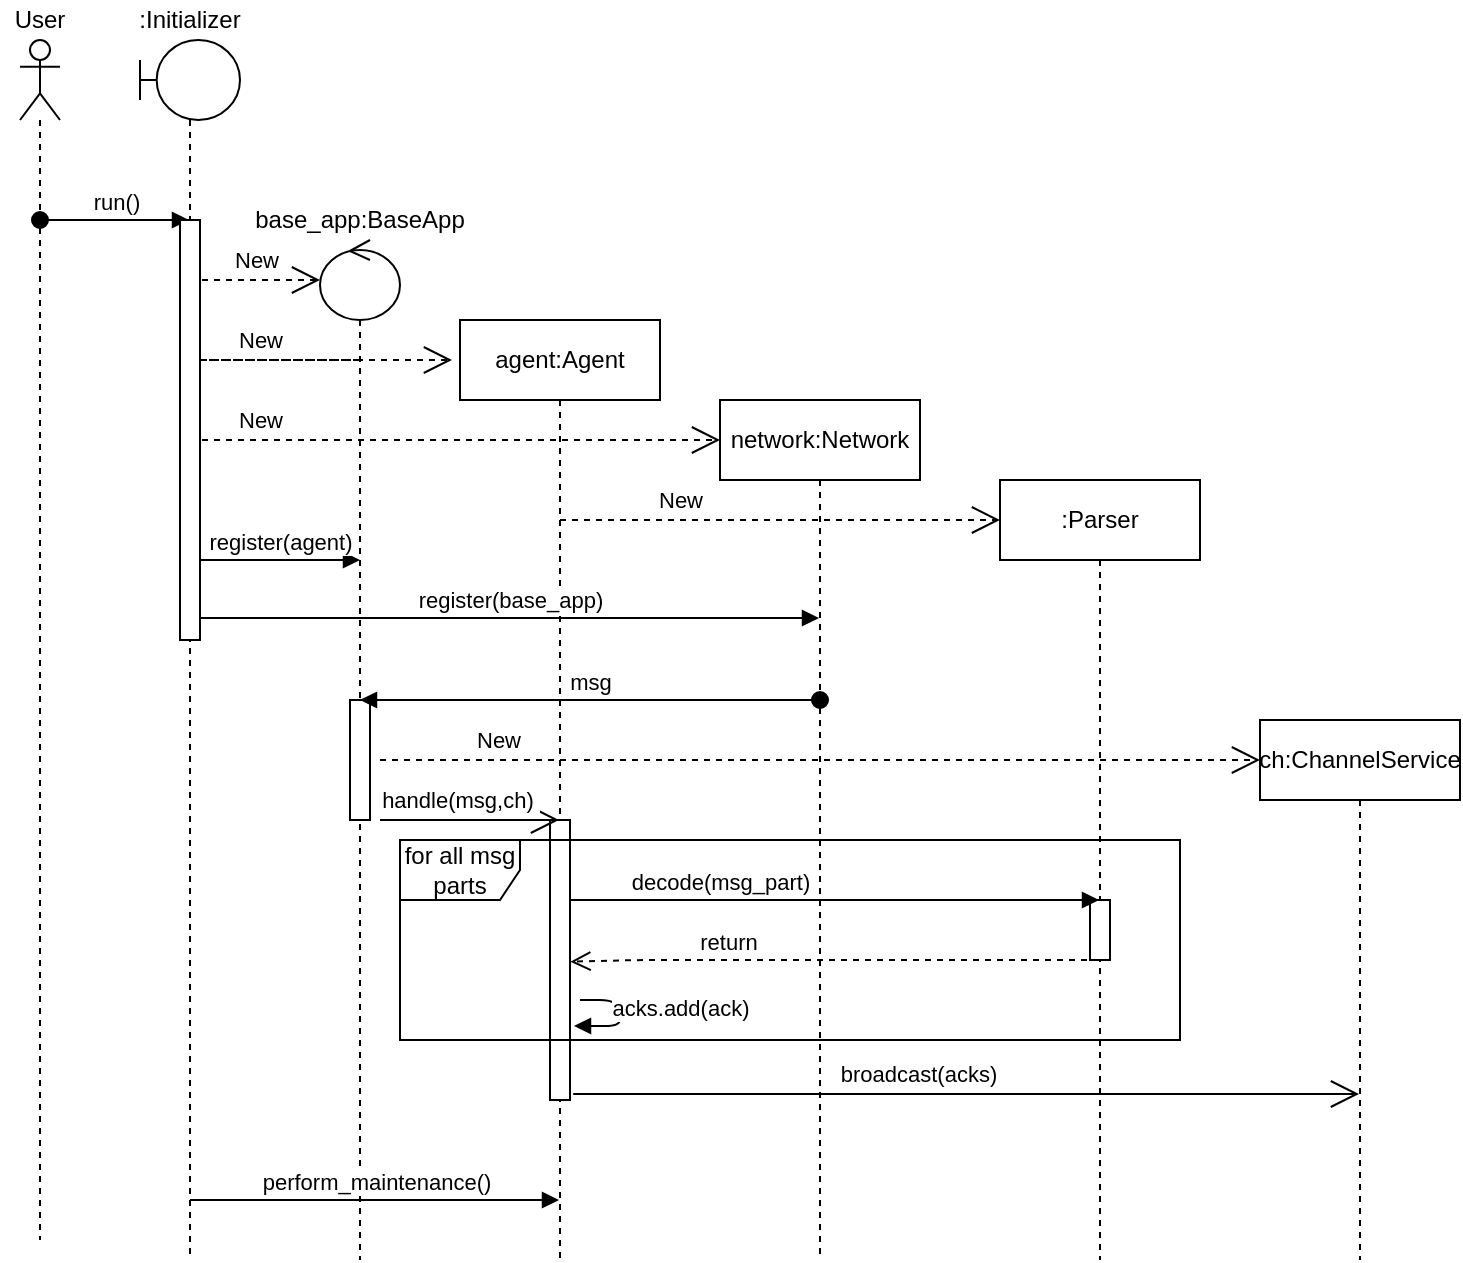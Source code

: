 <mxfile version="14.5.1" type="device"><diagram id="WOQsbQG5w5h0MPlIAAoI" name="Page-1"><mxGraphModel dx="1185" dy="588" grid="1" gridSize="10" guides="1" tooltips="1" connect="1" arrows="1" fold="1" page="1" pageScale="1" pageWidth="827" pageHeight="1169" math="0" shadow="0"><root><mxCell id="0"/><mxCell id="1" parent="0"/><mxCell id="YCq9zFAd1i9sB3GtbLht-32" value="return" style="html=1;verticalAlign=bottom;endArrow=open;dashed=1;endSize=8;entryX=1.021;entryY=0.506;entryDx=0;entryDy=0;entryPerimeter=0;" edge="1" parent="1" target="YCq9zFAd1i9sB3GtbLht-37"><mxGeometry x="0.405" relative="1" as="geometry"><mxPoint x="569.5" y="500.0" as="sourcePoint"/><mxPoint x="310" y="500" as="targetPoint"/><Array as="points"><mxPoint x="340" y="500"/></Array><mxPoint as="offset"/></mxGeometry></mxCell><mxCell id="YCq9zFAd1i9sB3GtbLht-2" value="" style="shape=umlLifeline;participant=umlActor;perimeter=lifelinePerimeter;whiteSpace=wrap;html=1;container=1;collapsible=0;recursiveResize=0;verticalAlign=top;spacingTop=36;outlineConnect=0;" vertex="1" parent="1"><mxGeometry x="30" y="40" width="20" height="600" as="geometry"/></mxCell><mxCell id="YCq9zFAd1i9sB3GtbLht-4" value="" style="shape=umlLifeline;participant=umlControl;perimeter=lifelinePerimeter;whiteSpace=wrap;html=1;container=1;collapsible=0;recursiveResize=0;verticalAlign=top;spacingTop=36;outlineConnect=0;" vertex="1" parent="1"><mxGeometry x="180" y="140" width="40" height="510" as="geometry"/></mxCell><mxCell id="YCq9zFAd1i9sB3GtbLht-29" value="" style="html=1;points=[];perimeter=orthogonalPerimeter;" vertex="1" parent="YCq9zFAd1i9sB3GtbLht-4"><mxGeometry x="15" y="230" width="10" height="60" as="geometry"/></mxCell><mxCell id="YCq9zFAd1i9sB3GtbLht-5" value="User" style="text;html=1;strokeColor=none;fillColor=none;align=center;verticalAlign=middle;whiteSpace=wrap;rounded=0;" vertex="1" parent="1"><mxGeometry x="20" y="20" width="40" height="20" as="geometry"/></mxCell><mxCell id="YCq9zFAd1i9sB3GtbLht-6" value=":Initializer" style="text;html=1;strokeColor=none;fillColor=none;align=center;verticalAlign=middle;whiteSpace=wrap;rounded=0;" vertex="1" parent="1"><mxGeometry x="95" y="20" width="40" height="20" as="geometry"/></mxCell><mxCell id="YCq9zFAd1i9sB3GtbLht-8" value="run()" style="html=1;verticalAlign=bottom;startArrow=oval;startFill=1;endArrow=block;startSize=8;" edge="1" parent="1" target="YCq9zFAd1i9sB3GtbLht-16"><mxGeometry width="60" relative="1" as="geometry"><mxPoint x="40" y="130" as="sourcePoint"/><mxPoint x="100" y="130" as="targetPoint"/><Array as="points"><mxPoint x="80" y="130"/></Array></mxGeometry></mxCell><mxCell id="YCq9zFAd1i9sB3GtbLht-9" value="ch:ChannelService" style="shape=umlLifeline;perimeter=lifelinePerimeter;whiteSpace=wrap;html=1;container=1;collapsible=0;recursiveResize=0;outlineConnect=0;" vertex="1" parent="1"><mxGeometry x="650" y="380" width="100" height="270" as="geometry"/></mxCell><mxCell id="YCq9zFAd1i9sB3GtbLht-10" value="agent:Agent" style="shape=umlLifeline;perimeter=lifelinePerimeter;whiteSpace=wrap;html=1;container=1;collapsible=0;recursiveResize=0;outlineConnect=0;" vertex="1" parent="1"><mxGeometry x="250" y="180" width="100" height="470" as="geometry"/></mxCell><mxCell id="YCq9zFAd1i9sB3GtbLht-11" value="network:Network" style="shape=umlLifeline;perimeter=lifelinePerimeter;whiteSpace=wrap;html=1;container=1;collapsible=0;recursiveResize=0;outlineConnect=0;" vertex="1" parent="1"><mxGeometry x="380" y="220" width="100" height="430" as="geometry"/></mxCell><mxCell id="YCq9zFAd1i9sB3GtbLht-12" value="New" style="endArrow=open;endSize=12;dashed=1;html=1;" edge="1" parent="1" source="YCq9zFAd1i9sB3GtbLht-16"><mxGeometry x="0.003" y="10" width="160" relative="1" as="geometry"><mxPoint x="260" y="240" as="sourcePoint"/><mxPoint x="180" y="160" as="targetPoint"/><mxPoint as="offset"/></mxGeometry></mxCell><mxCell id="YCq9zFAd1i9sB3GtbLht-13" value="New" style="endArrow=open;endSize=12;dashed=1;html=1;" edge="1" parent="1" source="YCq9zFAd1i9sB3GtbLht-4"><mxGeometry x="-0.561" y="-10" width="160" relative="1" as="geometry"><mxPoint x="129.81" y="170" as="sourcePoint"/><mxPoint x="246" y="200" as="targetPoint"/><mxPoint as="offset"/><Array as="points"><mxPoint x="150" y="200"/><mxPoint x="110" y="200"/></Array></mxGeometry></mxCell><mxCell id="YCq9zFAd1i9sB3GtbLht-14" value="New" style="endArrow=open;endSize=12;dashed=1;html=1;" edge="1" parent="1" source="YCq9zFAd1i9sB3GtbLht-16"><mxGeometry x="-0.735" y="10" width="160" relative="1" as="geometry"><mxPoint x="150.0" y="240" as="sourcePoint"/><mxPoint x="380" y="240" as="targetPoint"/><mxPoint as="offset"/></mxGeometry></mxCell><mxCell id="YCq9zFAd1i9sB3GtbLht-16" value="" style="shape=umlLifeline;participant=umlBoundary;perimeter=lifelinePerimeter;whiteSpace=wrap;html=1;container=1;collapsible=0;recursiveResize=0;verticalAlign=top;spacingTop=36;outlineConnect=0;" vertex="1" parent="1"><mxGeometry x="90" y="40" width="50" height="610" as="geometry"/></mxCell><mxCell id="YCq9zFAd1i9sB3GtbLht-28" value="" style="html=1;points=[];perimeter=orthogonalPerimeter;" vertex="1" parent="YCq9zFAd1i9sB3GtbLht-16"><mxGeometry x="20" y="90" width="10" height="210" as="geometry"/></mxCell><mxCell id="YCq9zFAd1i9sB3GtbLht-17" value="base_app:BaseApp" style="text;html=1;strokeColor=none;fillColor=none;align=center;verticalAlign=middle;whiteSpace=wrap;rounded=0;" vertex="1" parent="1"><mxGeometry x="180" y="120" width="40" height="20" as="geometry"/></mxCell><mxCell id="YCq9zFAd1i9sB3GtbLht-18" value="register(agent)" style="html=1;verticalAlign=bottom;endArrow=block;" edge="1" parent="1"><mxGeometry width="80" relative="1" as="geometry"><mxPoint x="120" y="300" as="sourcePoint"/><mxPoint x="200" y="300" as="targetPoint"/></mxGeometry></mxCell><mxCell id="YCq9zFAd1i9sB3GtbLht-19" value="register(base_app)" style="html=1;verticalAlign=bottom;endArrow=block;" edge="1" parent="1" target="YCq9zFAd1i9sB3GtbLht-11"><mxGeometry width="80" relative="1" as="geometry"><mxPoint x="120" y="329" as="sourcePoint"/><mxPoint x="200" y="330" as="targetPoint"/></mxGeometry></mxCell><mxCell id="YCq9zFAd1i9sB3GtbLht-25" value="msg" style="html=1;verticalAlign=bottom;startArrow=oval;startFill=1;endArrow=block;startSize=8;" edge="1" parent="1" target="YCq9zFAd1i9sB3GtbLht-4"><mxGeometry width="60" relative="1" as="geometry"><mxPoint x="430" y="370" as="sourcePoint"/><mxPoint x="370" y="410" as="targetPoint"/></mxGeometry></mxCell><mxCell id="YCq9zFAd1i9sB3GtbLht-26" value="New" style="endArrow=open;endSize=12;dashed=1;html=1;" edge="1" parent="1"><mxGeometry x="-0.735" y="10" width="160" relative="1" as="geometry"><mxPoint x="210" y="400" as="sourcePoint"/><mxPoint x="650" y="400" as="targetPoint"/><mxPoint as="offset"/></mxGeometry></mxCell><mxCell id="YCq9zFAd1i9sB3GtbLht-27" value=":Parser" style="shape=umlLifeline;perimeter=lifelinePerimeter;whiteSpace=wrap;html=1;container=1;collapsible=0;recursiveResize=0;outlineConnect=0;" vertex="1" parent="1"><mxGeometry x="520" y="260" width="100" height="390" as="geometry"/></mxCell><mxCell id="YCq9zFAd1i9sB3GtbLht-33" value="" style="html=1;points=[];perimeter=orthogonalPerimeter;" vertex="1" parent="YCq9zFAd1i9sB3GtbLht-27"><mxGeometry x="45" y="210" width="10" height="30" as="geometry"/></mxCell><mxCell id="YCq9zFAd1i9sB3GtbLht-30" value="New" style="endArrow=open;endSize=12;dashed=1;html=1;" edge="1" parent="1"><mxGeometry x="-0.455" y="10" width="160" relative="1" as="geometry"><mxPoint x="300.0" y="280" as="sourcePoint"/><mxPoint x="520" y="280" as="targetPoint"/><mxPoint as="offset"/></mxGeometry></mxCell><mxCell id="YCq9zFAd1i9sB3GtbLht-31" value="decode(msg_part)" style="html=1;verticalAlign=bottom;endArrow=block;" edge="1" parent="1"><mxGeometry x="-0.406" width="80" relative="1" as="geometry"><mxPoint x="300" y="470" as="sourcePoint"/><mxPoint x="569.5" y="470.0" as="targetPoint"/><mxPoint as="offset"/></mxGeometry></mxCell><mxCell id="YCq9zFAd1i9sB3GtbLht-34" value="" style="endArrow=open;endFill=1;endSize=12;html=1;exitX=1.159;exitY=0.979;exitDx=0;exitDy=0;exitPerimeter=0;" edge="1" parent="1" source="YCq9zFAd1i9sB3GtbLht-37" target="YCq9zFAd1i9sB3GtbLht-9"><mxGeometry width="160" relative="1" as="geometry"><mxPoint x="380" y="529.66" as="sourcePoint"/><mxPoint x="469.5" y="529.66" as="targetPoint"/><Array as="points"><mxPoint x="450" y="567"/><mxPoint x="550" y="567"/></Array></mxGeometry></mxCell><mxCell id="YCq9zFAd1i9sB3GtbLht-35" value="broadcast(acks)" style="edgeLabel;html=1;align=center;verticalAlign=middle;resizable=0;points=[];" vertex="1" connectable="0" parent="YCq9zFAd1i9sB3GtbLht-34"><mxGeometry x="-0.122" y="-3" relative="1" as="geometry"><mxPoint y="-13" as="offset"/></mxGeometry></mxCell><mxCell id="YCq9zFAd1i9sB3GtbLht-37" value="" style="html=1;points=[];perimeter=orthogonalPerimeter;" vertex="1" parent="1"><mxGeometry x="295" y="430" width="10" height="140" as="geometry"/></mxCell><mxCell id="YCq9zFAd1i9sB3GtbLht-23" value="" style="endArrow=open;endFill=1;endSize=12;html=1;" edge="1" parent="1"><mxGeometry width="160" relative="1" as="geometry"><mxPoint x="210" y="430" as="sourcePoint"/><mxPoint x="299.5" y="430.0" as="targetPoint"/><Array as="points"><mxPoint x="280" y="430"/></Array></mxGeometry></mxCell><mxCell id="YCq9zFAd1i9sB3GtbLht-24" value="handle(msg,ch)&amp;nbsp;" style="edgeLabel;html=1;align=center;verticalAlign=middle;resizable=0;points=[];" vertex="1" connectable="0" parent="YCq9zFAd1i9sB3GtbLht-23"><mxGeometry x="-0.122" y="-3" relative="1" as="geometry"><mxPoint y="-13" as="offset"/></mxGeometry></mxCell><mxCell id="YCq9zFAd1i9sB3GtbLht-36" value="for all msg parts" style="shape=umlFrame;whiteSpace=wrap;html=1;" vertex="1" parent="1"><mxGeometry x="220" y="440" width="390" height="100" as="geometry"/></mxCell><mxCell id="YCq9zFAd1i9sB3GtbLht-38" value="acks.add(ack)" style="html=1;verticalAlign=bottom;endArrow=block;edgeStyle=orthogonalEdgeStyle;" edge="1" parent="1"><mxGeometry x="0.178" y="30" width="80" relative="1" as="geometry"><mxPoint x="310" y="520" as="sourcePoint"/><mxPoint x="307" y="533" as="targetPoint"/><Array as="points"><mxPoint x="330" y="520"/><mxPoint x="330" y="533"/></Array><mxPoint x="30" y="-30" as="offset"/></mxGeometry></mxCell><mxCell id="YCq9zFAd1i9sB3GtbLht-39" value="perform_maintenance()" style="html=1;verticalAlign=bottom;endArrow=block;" edge="1" parent="1" source="YCq9zFAd1i9sB3GtbLht-16" target="YCq9zFAd1i9sB3GtbLht-10"><mxGeometry width="80" relative="1" as="geometry"><mxPoint x="135" y="619.17" as="sourcePoint"/><mxPoint x="215" y="619.17" as="targetPoint"/><Array as="points"><mxPoint x="160" y="620"/></Array></mxGeometry></mxCell></root></mxGraphModel></diagram></mxfile>